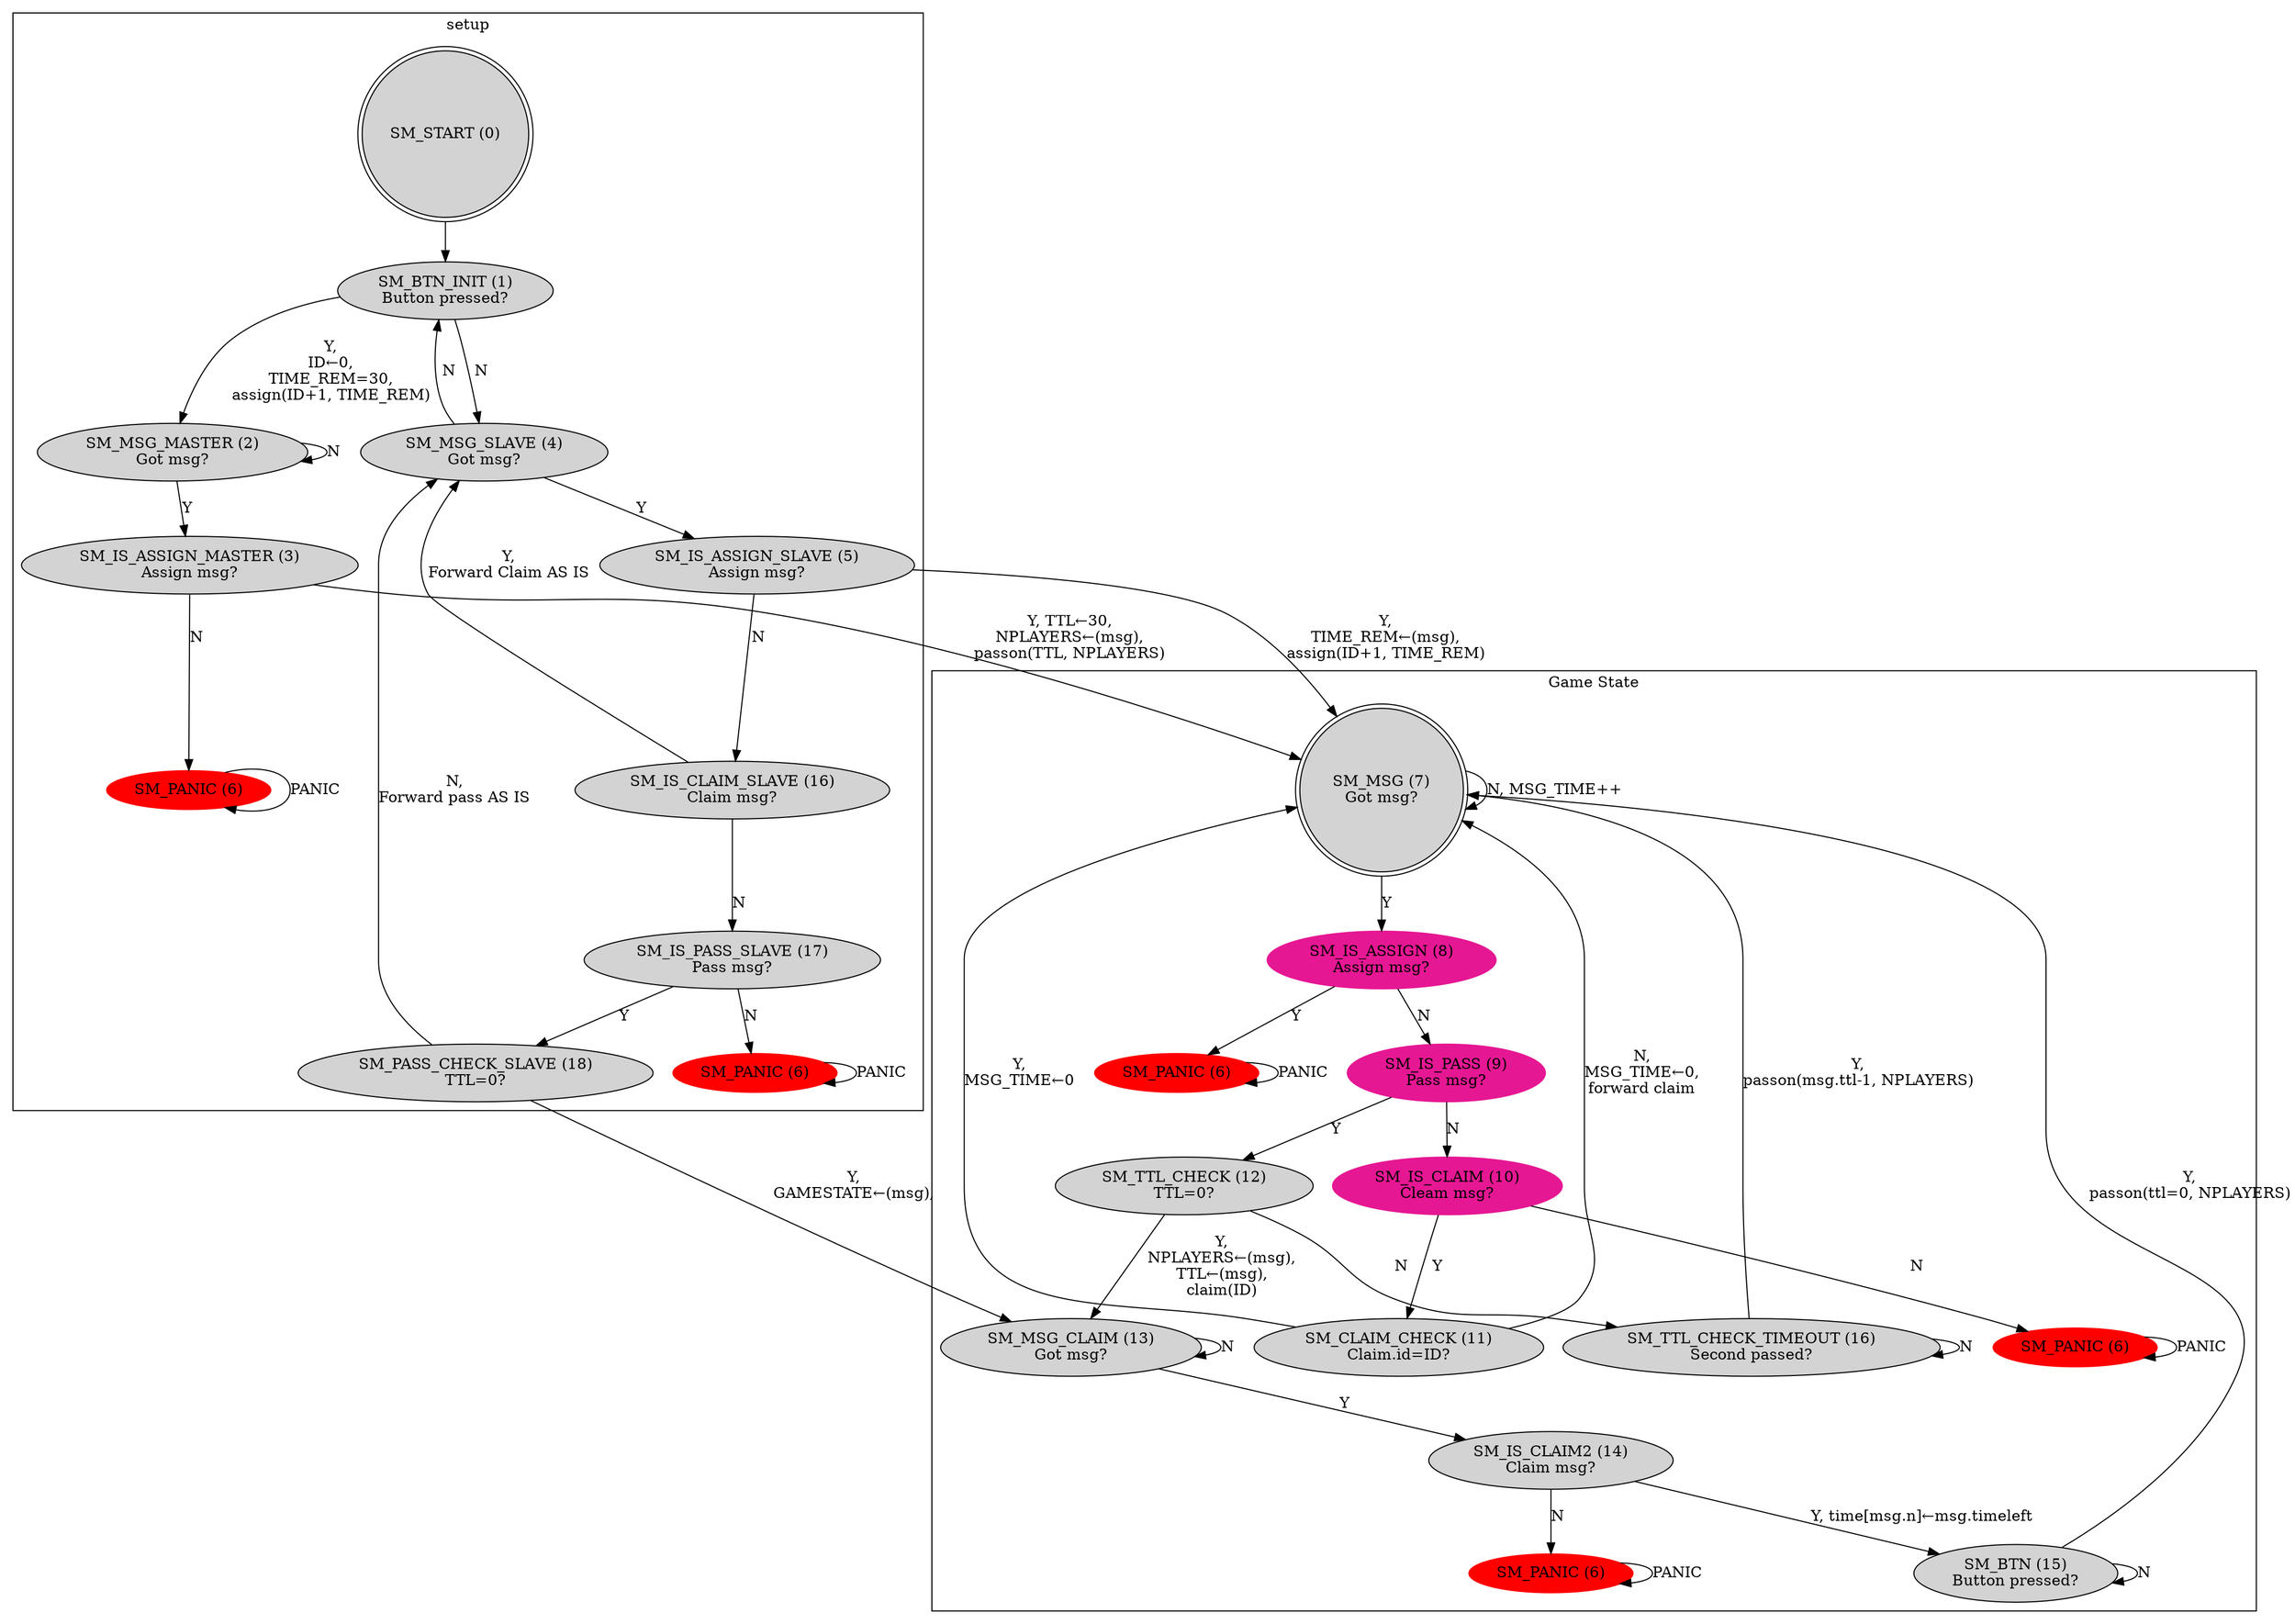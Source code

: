 digraph G {
    graph [layout = dot]

    subgraph cluster_0 {
        label = "setup";
        node [style = filled];
        SM_START [label = "SM_START (0)", shape=doublecircle];
        SM_BTN_INIT [label = "SM_BTN_INIT (1)\nButton pressed?"];
        SM_MSG_MASTER [label = "SM_MSG_MASTER (2)\nGot msg?"];
        SM_IS_ASSIGN_MASTER [label = "SM_IS_ASSIGN_MASTER (3)\nAssign msg?"];
        SM_MSG_SLAVE [label = "SM_MSG_SLAVE (4)\nGot msg?"];
        SM_IS_ASSIGN_SLAVE [label = "SM_IS_ASSIGN_SLAVE (5)\nAssign msg?"];
        SM_IS_CLAIM_SLAVE [label = "SM_IS_CLAIM_SLAVE (16)\nClaim msg?"];
        SM_IS_PASS_SLAVE [label = "SM_IS_PASS_SLAVE (17)\nPass msg?"];
        SM_PASS_CHECK_SLAVE [label = "SM_PASS_CHECK_SLAVE (18)\nTTL=0?"];

        SM_PANIC1 [label = "SM_PANIC (6)", style = filled, color = red];
        SM_PANIC2 [label = "SM_PANIC (6)", style = filled, color = red];
    }

    subgraph cluster_1 {
        label = "Game State";
        node [style = filled];

        SM_MSG [label = "SM_MSG (7)\nGot msg?", shape=doublecircle];

        SM_IS_ASSIGN [color = ".9, .9, .9", label = "SM_IS_ASSIGN (8)\nAssign msg?"];
        SM_IS_PASS [color =  ".9, .9, .9", label = "SM_IS_PASS (9)\nPass msg?"];
        SM_IS_CLAIM [color =   ".9, .9, .9", label = "SM_IS_CLAIM (10)\nCleam msg?"];

        SM_CLAIM_CHECK [label = "SM_CLAIM_CHECK (11)\nClaim.id=ID?"];
        SM_TTL_CHECK [label = "SM_TTL_CHECK (12)\nTTL=0?"];
        SM_MSG_CLAIM [label = "SM_MSG_CLAIM (13)\nGot msg?"];
        SM_IS_CLAIM2 [label = "SM_IS_CLAIM2 (14)\nClaim msg?"];
        SM_BTN [label = "SM_BTN (15)\nButton pressed?"];
        SM_TTL_CHECK_TIMEOUT [label = "SM_TTL_CHECK_TIMEOUT (16)\nSecond passed?"];

        SM_PANIC3 [label = "SM_PANIC (6)", style = filled, color = red];
        SM_PANIC4 [label = "SM_PANIC (6)", style = filled, color = red];
        SM_PANIC5 [label = "SM_PANIC (6)", style = filled, color = red];
    }

    // SETUP
    SM_START -> SM_BTN_INIT;
    SM_BTN_INIT -> SM_MSG_MASTER [label = "Y,\nID←0,\nTIME_REM=30,\nassign(ID+1, TIME_REM)"];
    SM_BTN_INIT -> SM_MSG_SLAVE [label = "N"];
    SM_MSG_MASTER -> SM_IS_ASSIGN_MASTER [label = "Y"];
    SM_MSG_MASTER -> SM_MSG_MASTER [label = "N"];
    SM_IS_ASSIGN_MASTER -> SM_MSG [label = "Y, TTL←30,\nNPLAYERS←(msg),\npasson(TTL, NPLAYERS)"];
    SM_IS_ASSIGN_MASTER -> SM_PANIC1 [label = "N"];
    SM_MSG_SLAVE -> SM_IS_ASSIGN_SLAVE [label = "Y"];
    SM_MSG_SLAVE -> SM_BTN_INIT [label = "N"];
    SM_IS_ASSIGN_SLAVE -> SM_MSG [label = "Y,\nTIME_REM←(msg),\nassign(ID+1, TIME_REM)"];
    SM_IS_ASSIGN_SLAVE -> SM_IS_CLAIM_SLAVE [label = "N"];
    SM_IS_CLAIM_SLAVE -> SM_MSG_SLAVE [label = "Y,\nForward Claim AS IS"];
    SM_IS_CLAIM_SLAVE -> SM_IS_PASS_SLAVE [label = "N"];
    SM_IS_PASS_SLAVE -> SM_PASS_CHECK_SLAVE [label = "Y"];
    SM_IS_PASS_SLAVE -> SM_PANIC2 [label = "N"];
    SM_PASS_CHECK_SLAVE -> SM_MSG_CLAIM [label = "Y,\nGAMESTATE←(msg),\n"];
    SM_PASS_CHECK_SLAVE -> SM_MSG_SLAVE [label = "N,\nForward pass AS IS"];

    SM_PANIC1 -> SM_PANIC1 [label = "PANIC"];
    SM_PANIC2 -> SM_PANIC2 [label = "PANIC"];
    SM_PANIC3 -> SM_PANIC3 [label = "PANIC"];
    SM_PANIC4 -> SM_PANIC4 [label = "PANIC"];
    SM_PANIC5 -> SM_PANIC5 [label = "PANIC"];

    // REGULAR GAME
    SM_MSG -> SM_IS_ASSIGN [label = "Y"];
    SM_MSG -> SM_MSG [label = "N, MSG_TIME++"];
    SM_IS_ASSIGN -> SM_PANIC3 [label = "Y"];
    SM_IS_ASSIGN -> SM_IS_PASS [label = "N"];
    SM_IS_PASS -> SM_TTL_CHECK [label = "Y"];
    SM_IS_PASS -> SM_IS_CLAIM [label = "N"];
    SM_IS_CLAIM -> SM_CLAIM_CHECK [label = "Y"];
    SM_IS_CLAIM -> SM_PANIC4 [label = "N"];
    SM_CLAIM_CHECK -> SM_MSG [label = "Y,\nMSG_TIME←0"];
    SM_CLAIM_CHECK -> SM_MSG [label = "N,\nMSG_TIME←0,\nforward claim"];
    SM_TTL_CHECK -> SM_MSG_CLAIM [label = "Y,\nNPLAYERS←(msg),\nTTL←(msg),\nclaim(ID)"];
    SM_TTL_CHECK -> SM_TTL_CHECK_TIMEOUT [label = "N"];
    SM_TTL_CHECK_TIMEOUT -> SM_MSG [label = "Y,\npasson(msg.ttl-1, NPLAYERS)"];
    SM_TTL_CHECK_TIMEOUT -> SM_TTL_CHECK_TIMEOUT [label = "N"];
    SM_MSG_CLAIM -> SM_IS_CLAIM2 [label = "Y"];
    SM_MSG_CLAIM -> SM_MSG_CLAIM [label = "N"];
    SM_IS_CLAIM2 -> SM_BTN [label = "Y, time[msg.n]←msg.timeleft"];
    SM_IS_CLAIM2 -> SM_PANIC5 [label = "N"];
    SM_BTN -> SM_MSG [label = "Y,\npasson(ttl=0, NPLAYERS)"];
    SM_BTN -> SM_BTN [label = "N"];
}
